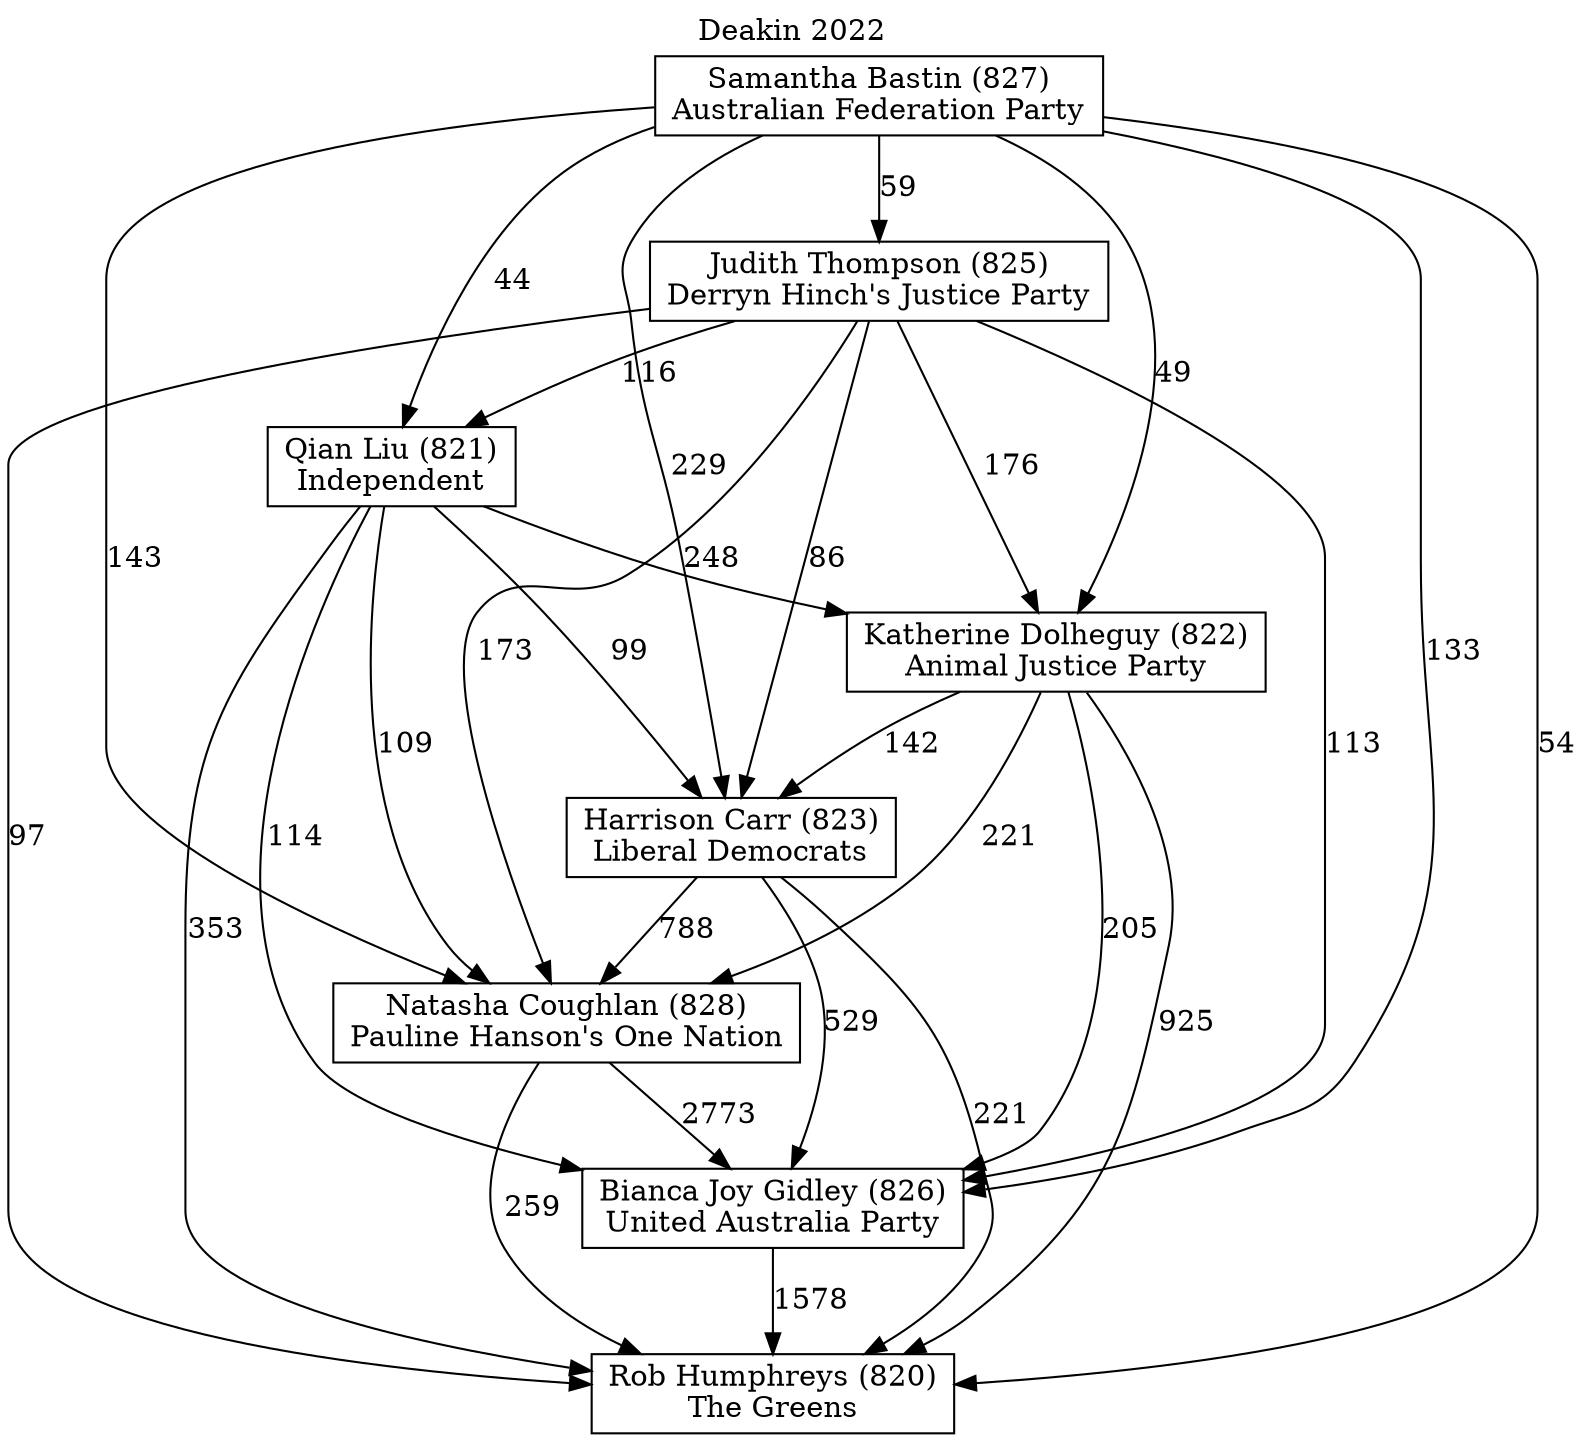 // House preference flow
digraph "Rob Humphreys (820)_Deakin_2022" {
	graph [label="Deakin 2022" labelloc=t mclimit=10]
	node [shape=box]
	"Natasha Coughlan (828)" [label="Natasha Coughlan (828)
Pauline Hanson's One Nation"]
	"Rob Humphreys (820)" [label="Rob Humphreys (820)
The Greens"]
	"Bianca Joy Gidley (826)" [label="Bianca Joy Gidley (826)
United Australia Party"]
	"Judith Thompson (825)" [label="Judith Thompson (825)
Derryn Hinch's Justice Party"]
	"Qian Liu (821)" [label="Qian Liu (821)
Independent"]
	"Samantha Bastin (827)" [label="Samantha Bastin (827)
Australian Federation Party"]
	"Harrison Carr (823)" [label="Harrison Carr (823)
Liberal Democrats"]
	"Katherine Dolheguy (822)" [label="Katherine Dolheguy (822)
Animal Justice Party"]
	"Natasha Coughlan (828)" -> "Bianca Joy Gidley (826)" [label=2773]
	"Katherine Dolheguy (822)" -> "Harrison Carr (823)" [label=142]
	"Qian Liu (821)" -> "Natasha Coughlan (828)" [label=109]
	"Qian Liu (821)" -> "Rob Humphreys (820)" [label=353]
	"Harrison Carr (823)" -> "Rob Humphreys (820)" [label=221]
	"Harrison Carr (823)" -> "Natasha Coughlan (828)" [label=788]
	"Samantha Bastin (827)" -> "Judith Thompson (825)" [label=59]
	"Samantha Bastin (827)" -> "Harrison Carr (823)" [label=229]
	"Katherine Dolheguy (822)" -> "Rob Humphreys (820)" [label=925]
	"Judith Thompson (825)" -> "Qian Liu (821)" [label=116]
	"Harrison Carr (823)" -> "Bianca Joy Gidley (826)" [label=529]
	"Samantha Bastin (827)" -> "Bianca Joy Gidley (826)" [label=133]
	"Samantha Bastin (827)" -> "Katherine Dolheguy (822)" [label=49]
	"Judith Thompson (825)" -> "Harrison Carr (823)" [label=86]
	"Judith Thompson (825)" -> "Natasha Coughlan (828)" [label=173]
	"Bianca Joy Gidley (826)" -> "Rob Humphreys (820)" [label=1578]
	"Judith Thompson (825)" -> "Katherine Dolheguy (822)" [label=176]
	"Samantha Bastin (827)" -> "Qian Liu (821)" [label=44]
	"Samantha Bastin (827)" -> "Natasha Coughlan (828)" [label=143]
	"Natasha Coughlan (828)" -> "Rob Humphreys (820)" [label=259]
	"Katherine Dolheguy (822)" -> "Bianca Joy Gidley (826)" [label=205]
	"Qian Liu (821)" -> "Katherine Dolheguy (822)" [label=248]
	"Samantha Bastin (827)" -> "Rob Humphreys (820)" [label=54]
	"Qian Liu (821)" -> "Harrison Carr (823)" [label=99]
	"Katherine Dolheguy (822)" -> "Natasha Coughlan (828)" [label=221]
	"Qian Liu (821)" -> "Bianca Joy Gidley (826)" [label=114]
	"Judith Thompson (825)" -> "Rob Humphreys (820)" [label=97]
	"Judith Thompson (825)" -> "Bianca Joy Gidley (826)" [label=113]
}
